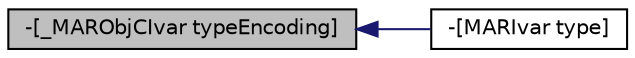 digraph "-[_MARObjCIvar typeEncoding]"
{
  edge [fontname="Helvetica",fontsize="10",labelfontname="Helvetica",labelfontsize="10"];
  node [fontname="Helvetica",fontsize="10",shape=record];
  rankdir="LR";
  Node7 [label="-[_MARObjCIvar typeEncoding]",height=0.2,width=0.4,color="black", fillcolor="grey75", style="filled", fontcolor="black"];
  Node7 -> Node8 [dir="back",color="midnightblue",fontsize="10",style="solid",fontname="Helvetica"];
  Node8 [label="-[MARIvar type]",height=0.2,width=0.4,color="black", fillcolor="white", style="filled",URL="$interface_m_a_r_ivar.html#ad7448d482c83c03015e0037578516af1"];
}
